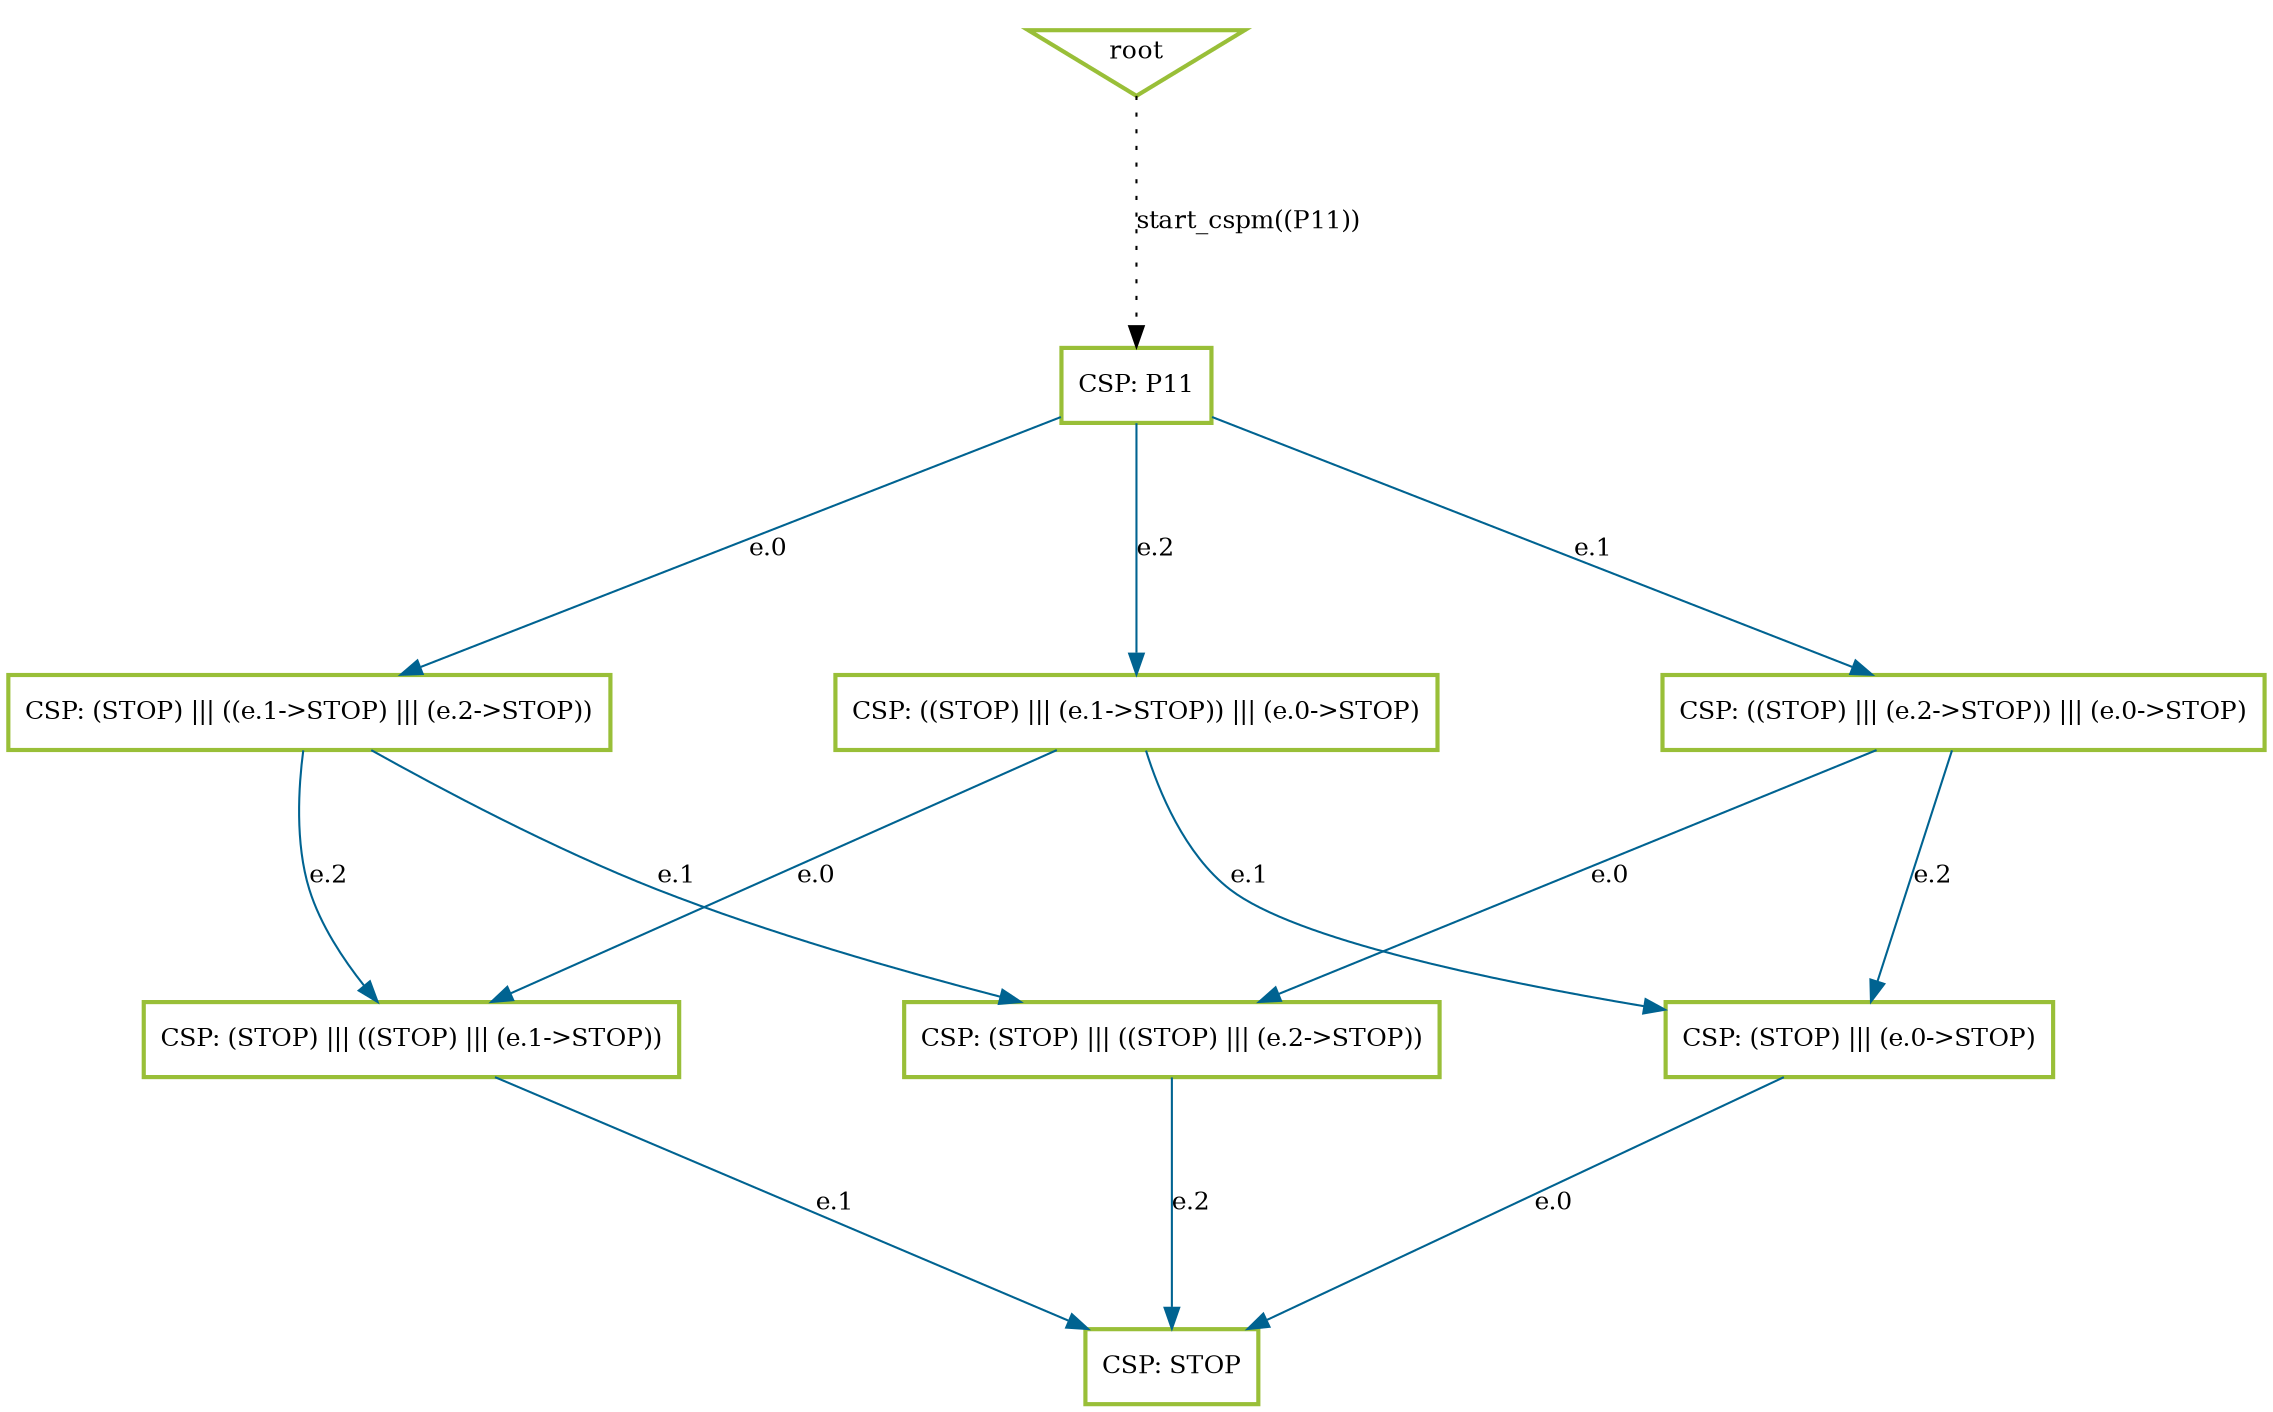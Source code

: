 digraph csp_process {
graph [nodesep=1.5, ranksep=1.5];
root [shape=invtriangle, color="#99BF38", fontsize=12, penwidth=2, label="root"];

root -> 37 [style = dotted, color = black, label="start_cspm((P11))", fontsize=12];

37 [shape=box, color="#99BF38", fontsize=12, penwidth=2, label="CSP: P11"];

37 -> 38 [color = "#006391", label="e.0", fontsize=12];
37 -> 39 [color = "#006391", label="e.1", fontsize=12];
37 -> 40 [color = "#006391", label="e.2", fontsize=12];

38 [shape=box, color="#99BF38", fontsize=12, penwidth=2, label="CSP: (STOP) \|\|\| ((e.1-\>STOP) \|\|\| (e.2-\>STOP))"];

38 -> 41 [color = "#006391", label="e.1", fontsize=12];
38 -> 42 [color = "#006391", label="e.2", fontsize=12];

41 [shape=box, color="#99BF38", fontsize=12, penwidth=2, label="CSP: (STOP) \|\|\| ((STOP) \|\|\| (e.2-\>STOP))"];

41 -> 43 [color = "#006391", label="e.2", fontsize=12];

43 [shape=box, color="#99BF38", fontsize=12, penwidth=2, label="CSP: STOP"];


42 [shape=box, color="#99BF38", fontsize=12, penwidth=2, label="CSP: (STOP) \|\|\| ((STOP) \|\|\| (e.1-\>STOP))"];

42 -> 43 [color = "#006391", label="e.1", fontsize=12];

39 [shape=box, color="#99BF38", fontsize=12, penwidth=2, label="CSP: ((STOP) \|\|\| (e.2-\>STOP)) \|\|\| (e.0-\>STOP)"];

39 -> 44 [color = "#006391", label="e.2", fontsize=12];
39 -> 41 [color = "#006391", label="e.0", fontsize=12];

44 [shape=box, color="#99BF38", fontsize=12, penwidth=2, label="CSP: (STOP) \|\|\| (e.0-\>STOP)"];

44 -> 43 [color = "#006391", label="e.0", fontsize=12];

40 [shape=box, color="#99BF38", fontsize=12, penwidth=2, label="CSP: ((STOP) \|\|\| (e.1-\>STOP)) \|\|\| (e.0-\>STOP)"];

40 -> 44 [color = "#006391", label="e.1", fontsize=12];
40 -> 42 [color = "#006391", label="e.0", fontsize=12];

}

